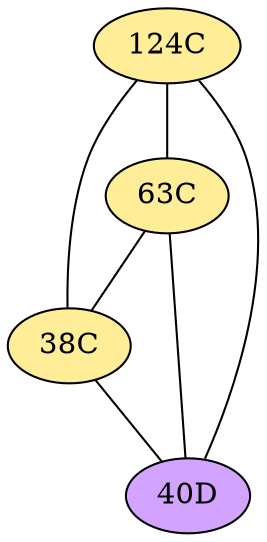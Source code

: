 // The Round Table
graph {
	"124C" [fillcolor="#FFED97" style=radial]
	"63C" [fillcolor="#FFED97" style=radial]
	"124C" -- "63C" [penwidth=1]
	"124C" [fillcolor="#FFED97" style=radial]
	"38C" [fillcolor="#FFED97" style=radial]
	"124C" -- "38C" [penwidth=1]
	"124C" [fillcolor="#FFED97" style=radial]
	"40D" [fillcolor="#D3A4FF" style=radial]
	"124C" -- "40D" [penwidth=1]
	"63C" [fillcolor="#FFED97" style=radial]
	"38C" [fillcolor="#FFED97" style=radial]
	"63C" -- "38C" [penwidth=1]
	"63C" [fillcolor="#FFED97" style=radial]
	"40D" [fillcolor="#D3A4FF" style=radial]
	"63C" -- "40D" [penwidth=1]
	"38C" [fillcolor="#FFED97" style=radial]
	"40D" [fillcolor="#D3A4FF" style=radial]
	"38C" -- "40D" [penwidth=1]
}

